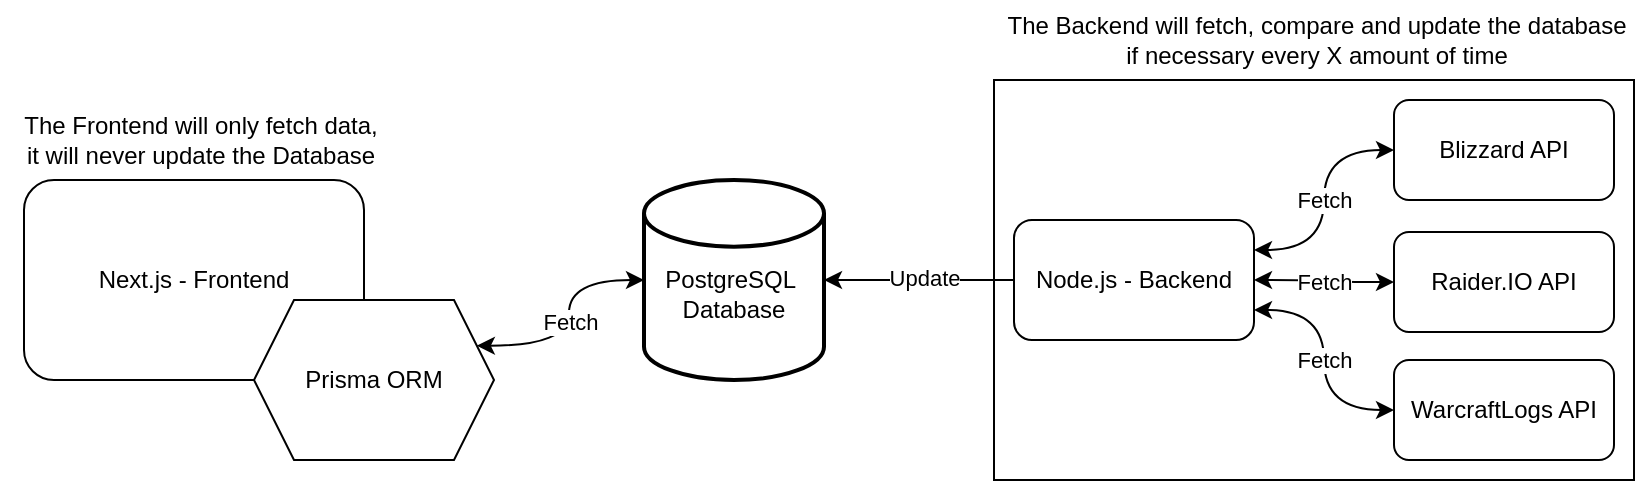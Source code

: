 <mxfile version="24.5.2" type="github" pages="2">
  <diagram name="high-level-architecture" id="6ngqQFJhArMmjrOClJZY">
    <mxGraphModel dx="1434" dy="746" grid="1" gridSize="10" guides="1" tooltips="1" connect="1" arrows="1" fold="1" page="1" pageScale="1" pageWidth="850" pageHeight="1100" math="0" shadow="0">
      <root>
        <mxCell id="0" />
        <mxCell id="1" parent="0" />
        <mxCell id="ZC-630RDcRL4AtsGryGq-1" value="&lt;div&gt;&lt;br&gt;&lt;/div&gt;PostgreSQL&amp;nbsp;&lt;br&gt;Database" style="strokeWidth=2;html=1;shape=mxgraph.flowchart.database;whiteSpace=wrap;" parent="1" vertex="1">
          <mxGeometry x="332" y="110" width="90" height="100" as="geometry" />
        </mxCell>
        <mxCell id="ZC-630RDcRL4AtsGryGq-2" value="Next.js - Frontend" style="rounded=1;whiteSpace=wrap;html=1;" parent="1" vertex="1">
          <mxGeometry x="22" y="110" width="170" height="100" as="geometry" />
        </mxCell>
        <mxCell id="ZC-630RDcRL4AtsGryGq-3" value="" style="rounded=0;whiteSpace=wrap;html=1;" parent="1" vertex="1">
          <mxGeometry x="507" y="60" width="320" height="200" as="geometry" />
        </mxCell>
        <mxCell id="ZC-630RDcRL4AtsGryGq-4" value="Fetch" style="edgeStyle=orthogonalEdgeStyle;rounded=0;orthogonalLoop=1;jettySize=auto;html=1;exitX=1;exitY=0.25;exitDx=0;exitDy=0;entryX=0;entryY=0.5;entryDx=0;entryDy=0;curved=1;startArrow=classic;startFill=1;" parent="1" source="ZC-630RDcRL4AtsGryGq-6" target="ZC-630RDcRL4AtsGryGq-7" edge="1">
          <mxGeometry relative="1" as="geometry" />
        </mxCell>
        <mxCell id="ZC-630RDcRL4AtsGryGq-5" value="Fetch" style="edgeStyle=orthogonalEdgeStyle;rounded=0;orthogonalLoop=1;jettySize=auto;html=1;exitX=1;exitY=0.75;exitDx=0;exitDy=0;entryX=0;entryY=0.5;entryDx=0;entryDy=0;curved=1;startArrow=classic;startFill=1;" parent="1" source="ZC-630RDcRL4AtsGryGq-6" target="ZC-630RDcRL4AtsGryGq-8" edge="1">
          <mxGeometry relative="1" as="geometry" />
        </mxCell>
        <mxCell id="ZC-630RDcRL4AtsGryGq-6" value="Node.js - Backend" style="rounded=1;whiteSpace=wrap;html=1;" parent="1" vertex="1">
          <mxGeometry x="517" y="130" width="120" height="60" as="geometry" />
        </mxCell>
        <mxCell id="ZC-630RDcRL4AtsGryGq-7" value="Blizzard API" style="rounded=1;whiteSpace=wrap;html=1;" parent="1" vertex="1">
          <mxGeometry x="707" y="70" width="110" height="50" as="geometry" />
        </mxCell>
        <mxCell id="ZC-630RDcRL4AtsGryGq-8" value="WarcraftLogs API" style="rounded=1;whiteSpace=wrap;html=1;" parent="1" vertex="1">
          <mxGeometry x="707" y="200" width="110" height="50" as="geometry" />
        </mxCell>
        <mxCell id="ZC-630RDcRL4AtsGryGq-9" style="edgeStyle=orthogonalEdgeStyle;rounded=0;orthogonalLoop=1;jettySize=auto;html=1;exitX=0;exitY=0.5;exitDx=0;exitDy=0;entryX=1;entryY=0.5;entryDx=0;entryDy=0;entryPerimeter=0;curved=1;" parent="1" source="ZC-630RDcRL4AtsGryGq-6" target="ZC-630RDcRL4AtsGryGq-1" edge="1">
          <mxGeometry relative="1" as="geometry" />
        </mxCell>
        <mxCell id="ZC-630RDcRL4AtsGryGq-10" value="Update" style="edgeLabel;html=1;align=center;verticalAlign=middle;resizable=0;points=[];" parent="ZC-630RDcRL4AtsGryGq-9" vertex="1" connectable="0">
          <mxGeometry x="-0.056" y="-1" relative="1" as="geometry">
            <mxPoint as="offset" />
          </mxGeometry>
        </mxCell>
        <mxCell id="ZC-630RDcRL4AtsGryGq-11" value="The Backend will fetch, compare and update the database &lt;br&gt;if necessary every X amount of time" style="text;html=1;align=center;verticalAlign=middle;resizable=0;points=[];autosize=1;strokeColor=none;fillColor=none;" parent="1" vertex="1">
          <mxGeometry x="503" y="20" width="330" height="40" as="geometry" />
        </mxCell>
        <mxCell id="ZC-630RDcRL4AtsGryGq-12" value="The Frontend will only fetch data, &lt;br&gt;it will never update the Database" style="text;html=1;align=center;verticalAlign=middle;resizable=0;points=[];autosize=1;strokeColor=none;fillColor=none;" parent="1" vertex="1">
          <mxGeometry x="10" y="70" width="200" height="40" as="geometry" />
        </mxCell>
        <mxCell id="ZC-630RDcRL4AtsGryGq-13" value="Fetch" style="edgeStyle=orthogonalEdgeStyle;rounded=0;orthogonalLoop=1;jettySize=auto;html=1;exitX=1;exitY=0.25;exitDx=0;exitDy=0;entryX=0;entryY=0.5;entryDx=0;entryDy=0;entryPerimeter=0;curved=1;startArrow=classic;startFill=1;" parent="1" source="ZC-630RDcRL4AtsGryGq-14" target="ZC-630RDcRL4AtsGryGq-1" edge="1">
          <mxGeometry relative="1" as="geometry">
            <mxPoint x="252" y="210" as="sourcePoint" />
          </mxGeometry>
        </mxCell>
        <mxCell id="ZC-630RDcRL4AtsGryGq-14" value="Prisma ORM" style="shape=hexagon;perimeter=hexagonPerimeter2;whiteSpace=wrap;html=1;fixedSize=1;" parent="1" vertex="1">
          <mxGeometry x="137" y="170" width="120" height="80" as="geometry" />
        </mxCell>
        <mxCell id="ZC-630RDcRL4AtsGryGq-16" value="Fetch" style="edgeStyle=orthogonalEdgeStyle;rounded=0;orthogonalLoop=1;jettySize=auto;html=1;exitX=0;exitY=0.5;exitDx=0;exitDy=0;curved=1;startArrow=classic;startFill=1;" parent="1" source="ZC-630RDcRL4AtsGryGq-15" target="ZC-630RDcRL4AtsGryGq-6" edge="1">
          <mxGeometry relative="1" as="geometry" />
        </mxCell>
        <mxCell id="ZC-630RDcRL4AtsGryGq-15" value="Raider.IO API" style="rounded=1;whiteSpace=wrap;html=1;" parent="1" vertex="1">
          <mxGeometry x="707" y="136" width="110" height="50" as="geometry" />
        </mxCell>
      </root>
    </mxGraphModel>
  </diagram>
  <diagram id="KHD2d74SR9Xxo8bXHOB-" name="entities-relationship">
    <mxGraphModel dx="3056" dy="1148" grid="1" gridSize="10" guides="1" tooltips="1" connect="1" arrows="1" fold="1" page="1" pageScale="1" pageWidth="850" pageHeight="1100" math="0" shadow="0">
      <root>
        <mxCell id="0" />
        <mxCell id="1" parent="0" />
        <mxCell id="beeDVA-vmwyVWLiR9DOX-47" value="Raid" style="shape=table;startSize=30;container=1;collapsible=1;childLayout=tableLayout;fixedRows=1;rowLines=0;fontStyle=1;align=center;resizeLast=1;html=1;rounded=1;" parent="1" vertex="1">
          <mxGeometry x="-90" y="110" width="180" height="120" as="geometry" />
        </mxCell>
        <mxCell id="beeDVA-vmwyVWLiR9DOX-48" value="" style="shape=tableRow;horizontal=0;startSize=0;swimlaneHead=0;swimlaneBody=0;fillColor=none;collapsible=0;dropTarget=0;points=[[0,0.5],[1,0.5]];portConstraint=eastwest;top=0;left=0;right=0;bottom=1;" parent="beeDVA-vmwyVWLiR9DOX-47" vertex="1">
          <mxGeometry y="30" width="180" height="30" as="geometry" />
        </mxCell>
        <mxCell id="beeDVA-vmwyVWLiR9DOX-49" value="PK" style="shape=partialRectangle;connectable=0;fillColor=none;top=0;left=0;bottom=0;right=0;fontStyle=1;overflow=hidden;whiteSpace=wrap;html=1;" parent="beeDVA-vmwyVWLiR9DOX-48" vertex="1">
          <mxGeometry width="30" height="30" as="geometry">
            <mxRectangle width="30" height="30" as="alternateBounds" />
          </mxGeometry>
        </mxCell>
        <mxCell id="beeDVA-vmwyVWLiR9DOX-50" value="id SERIAL" style="shape=partialRectangle;connectable=0;fillColor=none;top=0;left=0;bottom=0;right=0;align=left;spacingLeft=6;fontStyle=5;overflow=hidden;whiteSpace=wrap;html=1;" parent="beeDVA-vmwyVWLiR9DOX-48" vertex="1">
          <mxGeometry x="30" width="150" height="30" as="geometry">
            <mxRectangle width="150" height="30" as="alternateBounds" />
          </mxGeometry>
        </mxCell>
        <mxCell id="beeDVA-vmwyVWLiR9DOX-51" value="" style="shape=tableRow;horizontal=0;startSize=0;swimlaneHead=0;swimlaneBody=0;fillColor=none;collapsible=0;dropTarget=0;points=[[0,0.5],[1,0.5]];portConstraint=eastwest;top=0;left=0;right=0;bottom=0;" parent="beeDVA-vmwyVWLiR9DOX-47" vertex="1">
          <mxGeometry y="60" width="180" height="30" as="geometry" />
        </mxCell>
        <mxCell id="beeDVA-vmwyVWLiR9DOX-52" value="" style="shape=partialRectangle;connectable=0;fillColor=none;top=0;left=0;bottom=0;right=0;editable=1;overflow=hidden;whiteSpace=wrap;html=1;" parent="beeDVA-vmwyVWLiR9DOX-51" vertex="1">
          <mxGeometry width="30" height="30" as="geometry">
            <mxRectangle width="30" height="30" as="alternateBounds" />
          </mxGeometry>
        </mxCell>
        <mxCell id="beeDVA-vmwyVWLiR9DOX-53" value="name &lt;span style=&quot;font-weight: normal;&quot;&gt;varchar(75)&amp;nbsp;&lt;/span&gt;" style="shape=partialRectangle;connectable=0;fillColor=none;top=0;left=0;bottom=0;right=0;align=left;spacingLeft=6;overflow=hidden;whiteSpace=wrap;html=1;fontStyle=1" parent="beeDVA-vmwyVWLiR9DOX-51" vertex="1">
          <mxGeometry x="30" width="150" height="30" as="geometry">
            <mxRectangle width="150" height="30" as="alternateBounds" />
          </mxGeometry>
        </mxCell>
        <mxCell id="beeDVA-vmwyVWLiR9DOX-54" value="" style="shape=tableRow;horizontal=0;startSize=0;swimlaneHead=0;swimlaneBody=0;fillColor=none;collapsible=0;dropTarget=0;points=[[0,0.5],[1,0.5]];portConstraint=eastwest;top=0;left=0;right=0;bottom=0;" parent="beeDVA-vmwyVWLiR9DOX-47" vertex="1">
          <mxGeometry y="90" width="180" height="30" as="geometry" />
        </mxCell>
        <mxCell id="beeDVA-vmwyVWLiR9DOX-55" value="" style="shape=partialRectangle;connectable=0;fillColor=none;top=0;left=0;bottom=0;right=0;editable=1;overflow=hidden;whiteSpace=wrap;html=1;" parent="beeDVA-vmwyVWLiR9DOX-54" vertex="1">
          <mxGeometry width="30" height="30" as="geometry">
            <mxRectangle width="30" height="30" as="alternateBounds" />
          </mxGeometry>
        </mxCell>
        <mxCell id="beeDVA-vmwyVWLiR9DOX-56" value="img &lt;span style=&quot;font-weight: normal;&quot;&gt;varchar(255)&lt;/span&gt;" style="shape=partialRectangle;connectable=0;fillColor=none;top=0;left=0;bottom=0;right=0;align=left;spacingLeft=6;overflow=hidden;whiteSpace=wrap;html=1;fontStyle=1" parent="beeDVA-vmwyVWLiR9DOX-54" vertex="1">
          <mxGeometry x="30" width="150" height="30" as="geometry">
            <mxRectangle width="150" height="30" as="alternateBounds" />
          </mxGeometry>
        </mxCell>
        <mxCell id="beeDVA-vmwyVWLiR9DOX-66" value="Bosses" style="shape=table;startSize=30;container=1;collapsible=1;childLayout=tableLayout;fixedRows=1;rowLines=0;fontStyle=1;align=center;resizeLast=1;html=1;rounded=1;" parent="1" vertex="1">
          <mxGeometry x="500" y="140" width="180" height="210" as="geometry" />
        </mxCell>
        <mxCell id="beeDVA-vmwyVWLiR9DOX-67" value="" style="shape=tableRow;horizontal=0;startSize=0;swimlaneHead=0;swimlaneBody=0;fillColor=none;collapsible=0;dropTarget=0;points=[[0,0.5],[1,0.5]];portConstraint=eastwest;top=0;left=0;right=0;bottom=1;" parent="beeDVA-vmwyVWLiR9DOX-66" vertex="1">
          <mxGeometry y="30" width="180" height="30" as="geometry" />
        </mxCell>
        <mxCell id="beeDVA-vmwyVWLiR9DOX-68" value="PK" style="shape=partialRectangle;connectable=0;fillColor=none;top=0;left=0;bottom=0;right=0;fontStyle=1;overflow=hidden;whiteSpace=wrap;html=1;" parent="beeDVA-vmwyVWLiR9DOX-67" vertex="1">
          <mxGeometry width="30" height="30" as="geometry">
            <mxRectangle width="30" height="30" as="alternateBounds" />
          </mxGeometry>
        </mxCell>
        <mxCell id="beeDVA-vmwyVWLiR9DOX-69" value="id SERIAL" style="shape=partialRectangle;connectable=0;fillColor=none;top=0;left=0;bottom=0;right=0;align=left;spacingLeft=6;fontStyle=5;overflow=hidden;whiteSpace=wrap;html=1;" parent="beeDVA-vmwyVWLiR9DOX-67" vertex="1">
          <mxGeometry x="30" width="150" height="30" as="geometry">
            <mxRectangle width="150" height="30" as="alternateBounds" />
          </mxGeometry>
        </mxCell>
        <mxCell id="beeDVA-vmwyVWLiR9DOX-70" value="" style="shape=tableRow;horizontal=0;startSize=0;swimlaneHead=0;swimlaneBody=0;fillColor=none;collapsible=0;dropTarget=0;points=[[0,0.5],[1,0.5]];portConstraint=eastwest;top=0;left=0;right=0;bottom=0;" parent="beeDVA-vmwyVWLiR9DOX-66" vertex="1">
          <mxGeometry y="60" width="180" height="30" as="geometry" />
        </mxCell>
        <mxCell id="beeDVA-vmwyVWLiR9DOX-71" value="" style="shape=partialRectangle;connectable=0;fillColor=none;top=0;left=0;bottom=0;right=0;editable=1;overflow=hidden;whiteSpace=wrap;html=1;" parent="beeDVA-vmwyVWLiR9DOX-70" vertex="1">
          <mxGeometry width="30" height="30" as="geometry">
            <mxRectangle width="30" height="30" as="alternateBounds" />
          </mxGeometry>
        </mxCell>
        <mxCell id="beeDVA-vmwyVWLiR9DOX-72" value="name &lt;span style=&quot;font-weight: normal;&quot;&gt;varchar(75)&amp;nbsp;&lt;/span&gt;" style="shape=partialRectangle;connectable=0;fillColor=none;top=0;left=0;bottom=0;right=0;align=left;spacingLeft=6;overflow=hidden;whiteSpace=wrap;html=1;fontStyle=1" parent="beeDVA-vmwyVWLiR9DOX-70" vertex="1">
          <mxGeometry x="30" width="150" height="30" as="geometry">
            <mxRectangle width="150" height="30" as="alternateBounds" />
          </mxGeometry>
        </mxCell>
        <mxCell id="beeDVA-vmwyVWLiR9DOX-73" value="" style="shape=tableRow;horizontal=0;startSize=0;swimlaneHead=0;swimlaneBody=0;fillColor=none;collapsible=0;dropTarget=0;points=[[0,0.5],[1,0.5]];portConstraint=eastwest;top=0;left=0;right=0;bottom=0;" parent="beeDVA-vmwyVWLiR9DOX-66" vertex="1">
          <mxGeometry y="90" width="180" height="30" as="geometry" />
        </mxCell>
        <mxCell id="beeDVA-vmwyVWLiR9DOX-74" value="" style="shape=partialRectangle;connectable=0;fillColor=none;top=0;left=0;bottom=0;right=0;editable=1;overflow=hidden;whiteSpace=wrap;html=1;" parent="beeDVA-vmwyVWLiR9DOX-73" vertex="1">
          <mxGeometry width="30" height="30" as="geometry">
            <mxRectangle width="30" height="30" as="alternateBounds" />
          </mxGeometry>
        </mxCell>
        <mxCell id="beeDVA-vmwyVWLiR9DOX-75" value="rank_us int" style="shape=partialRectangle;connectable=0;fillColor=none;top=0;left=0;bottom=0;right=0;align=left;spacingLeft=6;overflow=hidden;whiteSpace=wrap;html=1;fontStyle=1" parent="beeDVA-vmwyVWLiR9DOX-73" vertex="1">
          <mxGeometry x="30" width="150" height="30" as="geometry">
            <mxRectangle width="150" height="30" as="alternateBounds" />
          </mxGeometry>
        </mxCell>
        <mxCell id="beeDVA-vmwyVWLiR9DOX-113" value="" style="shape=tableRow;horizontal=0;startSize=0;swimlaneHead=0;swimlaneBody=0;fillColor=none;collapsible=0;dropTarget=0;points=[[0,0.5],[1,0.5]];portConstraint=eastwest;top=0;left=0;right=0;bottom=0;" parent="beeDVA-vmwyVWLiR9DOX-66" vertex="1">
          <mxGeometry y="120" width="180" height="30" as="geometry" />
        </mxCell>
        <mxCell id="beeDVA-vmwyVWLiR9DOX-114" value="" style="shape=partialRectangle;connectable=0;fillColor=none;top=0;left=0;bottom=0;right=0;editable=1;overflow=hidden;whiteSpace=wrap;html=1;" parent="beeDVA-vmwyVWLiR9DOX-113" vertex="1">
          <mxGeometry width="30" height="30" as="geometry">
            <mxRectangle width="30" height="30" as="alternateBounds" />
          </mxGeometry>
        </mxCell>
        <mxCell id="beeDVA-vmwyVWLiR9DOX-115" value="rank_eu int" style="shape=partialRectangle;connectable=0;fillColor=none;top=0;left=0;bottom=0;right=0;align=left;spacingLeft=6;overflow=hidden;whiteSpace=wrap;html=1;fontStyle=1" parent="beeDVA-vmwyVWLiR9DOX-113" vertex="1">
          <mxGeometry x="30" width="150" height="30" as="geometry">
            <mxRectangle width="150" height="30" as="alternateBounds" />
          </mxGeometry>
        </mxCell>
        <mxCell id="beeDVA-vmwyVWLiR9DOX-116" value="" style="shape=tableRow;horizontal=0;startSize=0;swimlaneHead=0;swimlaneBody=0;fillColor=none;collapsible=0;dropTarget=0;points=[[0,0.5],[1,0.5]];portConstraint=eastwest;top=0;left=0;right=0;bottom=0;" parent="beeDVA-vmwyVWLiR9DOX-66" vertex="1">
          <mxGeometry y="150" width="180" height="30" as="geometry" />
        </mxCell>
        <mxCell id="beeDVA-vmwyVWLiR9DOX-117" value="" style="shape=partialRectangle;connectable=0;fillColor=none;top=0;left=0;bottom=0;right=0;editable=1;overflow=hidden;whiteSpace=wrap;html=1;" parent="beeDVA-vmwyVWLiR9DOX-116" vertex="1">
          <mxGeometry width="30" height="30" as="geometry">
            <mxRectangle width="30" height="30" as="alternateBounds" />
          </mxGeometry>
        </mxCell>
        <mxCell id="beeDVA-vmwyVWLiR9DOX-118" value="rank_world int" style="shape=partialRectangle;connectable=0;fillColor=none;top=0;left=0;bottom=0;right=0;align=left;spacingLeft=6;overflow=hidden;whiteSpace=wrap;html=1;fontStyle=1" parent="beeDVA-vmwyVWLiR9DOX-116" vertex="1">
          <mxGeometry x="30" width="150" height="30" as="geometry">
            <mxRectangle width="150" height="30" as="alternateBounds" />
          </mxGeometry>
        </mxCell>
        <mxCell id="beeDVA-vmwyVWLiR9DOX-119" value="" style="shape=tableRow;horizontal=0;startSize=0;swimlaneHead=0;swimlaneBody=0;fillColor=none;collapsible=0;dropTarget=0;points=[[0,0.5],[1,0.5]];portConstraint=eastwest;top=0;left=0;right=0;bottom=0;" parent="beeDVA-vmwyVWLiR9DOX-66" vertex="1">
          <mxGeometry y="180" width="180" height="30" as="geometry" />
        </mxCell>
        <mxCell id="beeDVA-vmwyVWLiR9DOX-120" value="" style="shape=partialRectangle;connectable=0;fillColor=none;top=0;left=0;bottom=0;right=0;editable=1;overflow=hidden;whiteSpace=wrap;html=1;" parent="beeDVA-vmwyVWLiR9DOX-119" vertex="1">
          <mxGeometry width="30" height="30" as="geometry">
            <mxRectangle width="30" height="30" as="alternateBounds" />
          </mxGeometry>
        </mxCell>
        <mxCell id="beeDVA-vmwyVWLiR9DOX-121" value="img &lt;span style=&quot;font-weight: normal;&quot;&gt;varchar(255)&lt;/span&gt;" style="shape=partialRectangle;connectable=0;fillColor=none;top=0;left=0;bottom=0;right=0;align=left;spacingLeft=6;overflow=hidden;whiteSpace=wrap;html=1;fontStyle=1" parent="beeDVA-vmwyVWLiR9DOX-119" vertex="1">
          <mxGeometry x="30" width="150" height="30" as="geometry">
            <mxRectangle width="150" height="30" as="alternateBounds" />
          </mxGeometry>
        </mxCell>
        <mxCell id="beeDVA-vmwyVWLiR9DOX-80" value="Raid" style="shape=table;startSize=30;container=1;collapsible=1;childLayout=tableLayout;fixedRows=1;rowLines=0;fontStyle=1;align=center;resizeLast=1;html=1;rounded=1;" parent="1" vertex="1">
          <mxGeometry x="180" y="80" width="260" height="120" as="geometry" />
        </mxCell>
        <mxCell id="beeDVA-vmwyVWLiR9DOX-81" value="" style="shape=tableRow;horizontal=0;startSize=0;swimlaneHead=0;swimlaneBody=0;fillColor=none;collapsible=0;dropTarget=0;points=[[0,0.5],[1,0.5]];portConstraint=eastwest;top=0;left=0;right=0;bottom=1;" parent="beeDVA-vmwyVWLiR9DOX-80" vertex="1">
          <mxGeometry y="30" width="260" height="30" as="geometry" />
        </mxCell>
        <mxCell id="beeDVA-vmwyVWLiR9DOX-82" value="PK" style="shape=partialRectangle;connectable=0;fillColor=none;top=0;left=0;bottom=0;right=0;fontStyle=1;overflow=hidden;whiteSpace=wrap;html=1;" parent="beeDVA-vmwyVWLiR9DOX-81" vertex="1">
          <mxGeometry width="30" height="30" as="geometry">
            <mxRectangle width="30" height="30" as="alternateBounds" />
          </mxGeometry>
        </mxCell>
        <mxCell id="beeDVA-vmwyVWLiR9DOX-83" value="id SERIAL" style="shape=partialRectangle;connectable=0;fillColor=none;top=0;left=0;bottom=0;right=0;align=left;spacingLeft=6;fontStyle=5;overflow=hidden;whiteSpace=wrap;html=1;" parent="beeDVA-vmwyVWLiR9DOX-81" vertex="1">
          <mxGeometry x="30" width="230" height="30" as="geometry">
            <mxRectangle width="230" height="30" as="alternateBounds" />
          </mxGeometry>
        </mxCell>
        <mxCell id="beeDVA-vmwyVWLiR9DOX-84" value="" style="shape=tableRow;horizontal=0;startSize=0;swimlaneHead=0;swimlaneBody=0;fillColor=none;collapsible=0;dropTarget=0;points=[[0,0.5],[1,0.5]];portConstraint=eastwest;top=0;left=0;right=0;bottom=0;" parent="beeDVA-vmwyVWLiR9DOX-80" vertex="1">
          <mxGeometry y="60" width="260" height="30" as="geometry" />
        </mxCell>
        <mxCell id="beeDVA-vmwyVWLiR9DOX-85" value="FK1" style="shape=partialRectangle;connectable=0;fillColor=none;top=0;left=0;bottom=0;right=0;editable=1;overflow=hidden;whiteSpace=wrap;html=1;fontStyle=1" parent="beeDVA-vmwyVWLiR9DOX-84" vertex="1">
          <mxGeometry width="30" height="30" as="geometry">
            <mxRectangle width="30" height="30" as="alternateBounds" />
          </mxGeometry>
        </mxCell>
        <mxCell id="beeDVA-vmwyVWLiR9DOX-86" value="&lt;span style=&quot;text-wrap: nowrap;&quot;&gt;raid_id int REFERENCES Raid(id)&lt;/span&gt;" style="shape=partialRectangle;connectable=0;fillColor=none;top=0;left=0;bottom=0;right=0;align=left;spacingLeft=6;overflow=hidden;whiteSpace=wrap;html=1;fontStyle=1" parent="beeDVA-vmwyVWLiR9DOX-84" vertex="1">
          <mxGeometry x="30" width="230" height="30" as="geometry">
            <mxRectangle width="230" height="30" as="alternateBounds" />
          </mxGeometry>
        </mxCell>
        <mxCell id="beeDVA-vmwyVWLiR9DOX-87" value="" style="shape=tableRow;horizontal=0;startSize=0;swimlaneHead=0;swimlaneBody=0;fillColor=none;collapsible=0;dropTarget=0;points=[[0,0.5],[1,0.5]];portConstraint=eastwest;top=0;left=0;right=0;bottom=0;" parent="beeDVA-vmwyVWLiR9DOX-80" vertex="1">
          <mxGeometry y="90" width="260" height="30" as="geometry" />
        </mxCell>
        <mxCell id="beeDVA-vmwyVWLiR9DOX-88" value="FK2" style="shape=partialRectangle;connectable=0;fillColor=none;top=0;left=0;bottom=0;right=0;editable=1;overflow=hidden;whiteSpace=wrap;html=1;fontStyle=1" parent="beeDVA-vmwyVWLiR9DOX-87" vertex="1">
          <mxGeometry width="30" height="30" as="geometry">
            <mxRectangle width="30" height="30" as="alternateBounds" />
          </mxGeometry>
        </mxCell>
        <mxCell id="beeDVA-vmwyVWLiR9DOX-89" value="&lt;span style=&quot;text-wrap: nowrap;&quot;&gt;boss_id int REFERENCES Bosses(id)&lt;/span&gt;" style="shape=partialRectangle;connectable=0;fillColor=none;top=0;left=0;bottom=0;right=0;align=left;spacingLeft=6;overflow=hidden;whiteSpace=wrap;html=1;fontStyle=1" parent="beeDVA-vmwyVWLiR9DOX-87" vertex="1">
          <mxGeometry x="30" width="230" height="30" as="geometry">
            <mxRectangle width="230" height="30" as="alternateBounds" />
          </mxGeometry>
        </mxCell>
        <mxCell id="beeDVA-vmwyVWLiR9DOX-122" style="edgeStyle=orthogonalEdgeStyle;rounded=0;orthogonalLoop=1;jettySize=auto;html=1;exitX=1;exitY=0.5;exitDx=0;exitDy=0;entryX=0;entryY=0.5;entryDx=0;entryDy=0;" parent="1" source="beeDVA-vmwyVWLiR9DOX-87" target="beeDVA-vmwyVWLiR9DOX-67" edge="1">
          <mxGeometry relative="1" as="geometry" />
        </mxCell>
        <mxCell id="beeDVA-vmwyVWLiR9DOX-123" style="edgeStyle=orthogonalEdgeStyle;rounded=0;orthogonalLoop=1;jettySize=auto;html=1;exitX=0;exitY=0.5;exitDx=0;exitDy=0;entryX=1;entryY=0.5;entryDx=0;entryDy=0;" parent="1" source="beeDVA-vmwyVWLiR9DOX-84" target="beeDVA-vmwyVWLiR9DOX-48" edge="1">
          <mxGeometry relative="1" as="geometry" />
        </mxCell>
        <mxCell id="beeDVA-vmwyVWLiR9DOX-124" value="Title" style="shape=table;startSize=30;container=1;collapsible=1;childLayout=tableLayout;fixedRows=1;rowLines=0;fontStyle=1;align=center;resizeLast=1;html=1;rounded=1;" parent="1" vertex="1">
          <mxGeometry x="90" y="960" width="180" height="120" as="geometry" />
        </mxCell>
        <mxCell id="beeDVA-vmwyVWLiR9DOX-125" value="" style="shape=tableRow;horizontal=0;startSize=0;swimlaneHead=0;swimlaneBody=0;fillColor=none;collapsible=0;dropTarget=0;points=[[0,0.5],[1,0.5]];portConstraint=eastwest;top=0;left=0;right=0;bottom=1;" parent="beeDVA-vmwyVWLiR9DOX-124" vertex="1">
          <mxGeometry y="30" width="180" height="30" as="geometry" />
        </mxCell>
        <mxCell id="beeDVA-vmwyVWLiR9DOX-126" value="PK" style="shape=partialRectangle;connectable=0;fillColor=none;top=0;left=0;bottom=0;right=0;fontStyle=1;overflow=hidden;whiteSpace=wrap;html=1;" parent="beeDVA-vmwyVWLiR9DOX-125" vertex="1">
          <mxGeometry width="30" height="30" as="geometry">
            <mxRectangle width="30" height="30" as="alternateBounds" />
          </mxGeometry>
        </mxCell>
        <mxCell id="beeDVA-vmwyVWLiR9DOX-127" value="id SERIAL" style="shape=partialRectangle;connectable=0;fillColor=none;top=0;left=0;bottom=0;right=0;align=left;spacingLeft=6;fontStyle=5;overflow=hidden;whiteSpace=wrap;html=1;" parent="beeDVA-vmwyVWLiR9DOX-125" vertex="1">
          <mxGeometry x="30" width="150" height="30" as="geometry">
            <mxRectangle width="150" height="30" as="alternateBounds" />
          </mxGeometry>
        </mxCell>
        <mxCell id="beeDVA-vmwyVWLiR9DOX-128" value="" style="shape=tableRow;horizontal=0;startSize=0;swimlaneHead=0;swimlaneBody=0;fillColor=none;collapsible=0;dropTarget=0;points=[[0,0.5],[1,0.5]];portConstraint=eastwest;top=0;left=0;right=0;bottom=0;" parent="beeDVA-vmwyVWLiR9DOX-124" vertex="1">
          <mxGeometry y="60" width="180" height="30" as="geometry" />
        </mxCell>
        <mxCell id="beeDVA-vmwyVWLiR9DOX-129" value="" style="shape=partialRectangle;connectable=0;fillColor=none;top=0;left=0;bottom=0;right=0;editable=1;overflow=hidden;whiteSpace=wrap;html=1;" parent="beeDVA-vmwyVWLiR9DOX-128" vertex="1">
          <mxGeometry width="30" height="30" as="geometry">
            <mxRectangle width="30" height="30" as="alternateBounds" />
          </mxGeometry>
        </mxCell>
        <mxCell id="beeDVA-vmwyVWLiR9DOX-130" value="region varchar(30)" style="shape=partialRectangle;connectable=0;fillColor=none;top=0;left=0;bottom=0;right=0;align=left;spacingLeft=6;overflow=hidden;whiteSpace=wrap;html=1;fontStyle=1" parent="beeDVA-vmwyVWLiR9DOX-128" vertex="1">
          <mxGeometry x="30" width="150" height="30" as="geometry">
            <mxRectangle width="150" height="30" as="alternateBounds" />
          </mxGeometry>
        </mxCell>
        <mxCell id="beeDVA-vmwyVWLiR9DOX-131" value="" style="shape=tableRow;horizontal=0;startSize=0;swimlaneHead=0;swimlaneBody=0;fillColor=none;collapsible=0;dropTarget=0;points=[[0,0.5],[1,0.5]];portConstraint=eastwest;top=0;left=0;right=0;bottom=0;" parent="beeDVA-vmwyVWLiR9DOX-124" vertex="1">
          <mxGeometry y="90" width="180" height="30" as="geometry" />
        </mxCell>
        <mxCell id="beeDVA-vmwyVWLiR9DOX-132" value="" style="shape=partialRectangle;connectable=0;fillColor=none;top=0;left=0;bottom=0;right=0;editable=1;overflow=hidden;whiteSpace=wrap;html=1;" parent="beeDVA-vmwyVWLiR9DOX-131" vertex="1">
          <mxGeometry width="30" height="30" as="geometry">
            <mxRectangle width="30" height="30" as="alternateBounds" />
          </mxGeometry>
        </mxCell>
        <mxCell id="beeDVA-vmwyVWLiR9DOX-133" value="rating int" style="shape=partialRectangle;connectable=0;fillColor=none;top=0;left=0;bottom=0;right=0;align=left;spacingLeft=6;overflow=hidden;whiteSpace=wrap;html=1;fontStyle=1" parent="beeDVA-vmwyVWLiR9DOX-131" vertex="1">
          <mxGeometry x="30" width="150" height="30" as="geometry">
            <mxRectangle width="150" height="30" as="alternateBounds" />
          </mxGeometry>
        </mxCell>
        <mxCell id="beeDVA-vmwyVWLiR9DOX-137" value="Run" style="shape=table;startSize=30;container=1;collapsible=1;childLayout=tableLayout;fixedRows=1;rowLines=0;fontStyle=1;align=center;resizeLast=1;html=1;rounded=1;" parent="1" vertex="1">
          <mxGeometry x="495" y="630" width="340" height="180" as="geometry" />
        </mxCell>
        <mxCell id="beeDVA-vmwyVWLiR9DOX-138" value="" style="shape=tableRow;horizontal=0;startSize=0;swimlaneHead=0;swimlaneBody=0;fillColor=none;collapsible=0;dropTarget=0;points=[[0,0.5],[1,0.5]];portConstraint=eastwest;top=0;left=0;right=0;bottom=1;" parent="beeDVA-vmwyVWLiR9DOX-137" vertex="1">
          <mxGeometry y="30" width="340" height="30" as="geometry" />
        </mxCell>
        <mxCell id="beeDVA-vmwyVWLiR9DOX-139" value="PK" style="shape=partialRectangle;connectable=0;fillColor=none;top=0;left=0;bottom=0;right=0;fontStyle=1;overflow=hidden;whiteSpace=wrap;html=1;" parent="beeDVA-vmwyVWLiR9DOX-138" vertex="1">
          <mxGeometry width="30" height="30" as="geometry">
            <mxRectangle width="30" height="30" as="alternateBounds" />
          </mxGeometry>
        </mxCell>
        <mxCell id="beeDVA-vmwyVWLiR9DOX-140" value="id SERIAL" style="shape=partialRectangle;connectable=0;fillColor=none;top=0;left=0;bottom=0;right=0;align=left;spacingLeft=6;fontStyle=5;overflow=hidden;whiteSpace=wrap;html=1;" parent="beeDVA-vmwyVWLiR9DOX-138" vertex="1">
          <mxGeometry x="30" width="310" height="30" as="geometry">
            <mxRectangle width="310" height="30" as="alternateBounds" />
          </mxGeometry>
        </mxCell>
        <mxCell id="beeDVA-vmwyVWLiR9DOX-144" value="" style="shape=tableRow;horizontal=0;startSize=0;swimlaneHead=0;swimlaneBody=0;fillColor=none;collapsible=0;dropTarget=0;points=[[0,0.5],[1,0.5]];portConstraint=eastwest;top=0;left=0;right=0;bottom=0;" parent="beeDVA-vmwyVWLiR9DOX-137" vertex="1">
          <mxGeometry y="60" width="340" height="30" as="geometry" />
        </mxCell>
        <mxCell id="beeDVA-vmwyVWLiR9DOX-145" value="" style="shape=partialRectangle;connectable=0;fillColor=none;top=0;left=0;bottom=0;right=0;editable=1;overflow=hidden;whiteSpace=wrap;html=1;" parent="beeDVA-vmwyVWLiR9DOX-144" vertex="1">
          <mxGeometry width="30" height="30" as="geometry">
            <mxRectangle width="30" height="30" as="alternateBounds" />
          </mxGeometry>
        </mxCell>
        <mxCell id="beeDVA-vmwyVWLiR9DOX-146" value="timer int" style="shape=partialRectangle;connectable=0;fillColor=none;top=0;left=0;bottom=0;right=0;align=left;spacingLeft=6;overflow=hidden;whiteSpace=wrap;html=1;fontStyle=1" parent="beeDVA-vmwyVWLiR9DOX-144" vertex="1">
          <mxGeometry x="30" width="310" height="30" as="geometry">
            <mxRectangle width="310" height="30" as="alternateBounds" />
          </mxGeometry>
        </mxCell>
        <mxCell id="beeDVA-vmwyVWLiR9DOX-200" value="" style="shape=tableRow;horizontal=0;startSize=0;swimlaneHead=0;swimlaneBody=0;fillColor=none;collapsible=0;dropTarget=0;points=[[0,0.5],[1,0.5]];portConstraint=eastwest;top=0;left=0;right=0;bottom=0;" parent="beeDVA-vmwyVWLiR9DOX-137" vertex="1">
          <mxGeometry y="90" width="340" height="30" as="geometry" />
        </mxCell>
        <mxCell id="beeDVA-vmwyVWLiR9DOX-201" value="" style="shape=partialRectangle;connectable=0;fillColor=none;top=0;left=0;bottom=0;right=0;editable=1;overflow=hidden;whiteSpace=wrap;html=1;" parent="beeDVA-vmwyVWLiR9DOX-200" vertex="1">
          <mxGeometry width="30" height="30" as="geometry">
            <mxRectangle width="30" height="30" as="alternateBounds" />
          </mxGeometry>
        </mxCell>
        <mxCell id="beeDVA-vmwyVWLiR9DOX-202" value="is_completed boolean" style="shape=partialRectangle;connectable=0;fillColor=none;top=0;left=0;bottom=0;right=0;align=left;spacingLeft=6;overflow=hidden;whiteSpace=wrap;html=1;fontStyle=1" parent="beeDVA-vmwyVWLiR9DOX-200" vertex="1">
          <mxGeometry x="30" width="310" height="30" as="geometry">
            <mxRectangle width="310" height="30" as="alternateBounds" />
          </mxGeometry>
        </mxCell>
        <mxCell id="beeDVA-vmwyVWLiR9DOX-222" value="" style="shape=tableRow;horizontal=0;startSize=0;swimlaneHead=0;swimlaneBody=0;fillColor=none;collapsible=0;dropTarget=0;points=[[0,0.5],[1,0.5]];portConstraint=eastwest;top=0;left=0;right=0;bottom=0;" parent="beeDVA-vmwyVWLiR9DOX-137" vertex="1">
          <mxGeometry y="120" width="340" height="30" as="geometry" />
        </mxCell>
        <mxCell id="beeDVA-vmwyVWLiR9DOX-223" value="" style="shape=partialRectangle;connectable=0;fillColor=none;top=0;left=0;bottom=0;right=0;editable=1;overflow=hidden;whiteSpace=wrap;html=1;" parent="beeDVA-vmwyVWLiR9DOX-222" vertex="1">
          <mxGeometry width="30" height="30" as="geometry">
            <mxRectangle width="30" height="30" as="alternateBounds" />
          </mxGeometry>
        </mxCell>
        <mxCell id="beeDVA-vmwyVWLiR9DOX-224" value="date date" style="shape=partialRectangle;connectable=0;fillColor=none;top=0;left=0;bottom=0;right=0;align=left;spacingLeft=6;overflow=hidden;whiteSpace=wrap;html=1;fontStyle=1" parent="beeDVA-vmwyVWLiR9DOX-222" vertex="1">
          <mxGeometry x="30" width="310" height="30" as="geometry">
            <mxRectangle width="310" height="30" as="alternateBounds" />
          </mxGeometry>
        </mxCell>
        <mxCell id="beeDVA-vmwyVWLiR9DOX-203" value="" style="shape=tableRow;horizontal=0;startSize=0;swimlaneHead=0;swimlaneBody=0;fillColor=none;collapsible=0;dropTarget=0;points=[[0,0.5],[1,0.5]];portConstraint=eastwest;top=0;left=0;right=0;bottom=0;" parent="beeDVA-vmwyVWLiR9DOX-137" vertex="1">
          <mxGeometry y="150" width="340" height="30" as="geometry" />
        </mxCell>
        <mxCell id="beeDVA-vmwyVWLiR9DOX-204" value="FK1" style="shape=partialRectangle;connectable=0;fillColor=none;top=0;left=0;bottom=0;right=0;editable=1;overflow=hidden;whiteSpace=wrap;html=1;fontStyle=1" parent="beeDVA-vmwyVWLiR9DOX-203" vertex="1">
          <mxGeometry width="30" height="30" as="geometry">
            <mxRectangle width="30" height="30" as="alternateBounds" />
          </mxGeometry>
        </mxCell>
        <mxCell id="beeDVA-vmwyVWLiR9DOX-205" value="dungeon int REFERENCES Dungeons(id)" style="shape=partialRectangle;connectable=0;fillColor=none;top=0;left=0;bottom=0;right=0;align=left;spacingLeft=6;overflow=hidden;whiteSpace=wrap;html=1;fontStyle=1" parent="beeDVA-vmwyVWLiR9DOX-203" vertex="1">
          <mxGeometry x="30" width="310" height="30" as="geometry">
            <mxRectangle width="310" height="30" as="alternateBounds" />
          </mxGeometry>
        </mxCell>
        <mxCell id="beeDVA-vmwyVWLiR9DOX-150" value="Players" style="shape=table;startSize=30;container=1;collapsible=1;childLayout=tableLayout;fixedRows=1;rowLines=0;fontStyle=1;align=center;resizeLast=1;html=1;rounded=1;" parent="1" vertex="1">
          <mxGeometry x="100" y="430" width="180" height="180" as="geometry" />
        </mxCell>
        <mxCell id="beeDVA-vmwyVWLiR9DOX-151" value="" style="shape=tableRow;horizontal=0;startSize=0;swimlaneHead=0;swimlaneBody=0;fillColor=none;collapsible=0;dropTarget=0;points=[[0,0.5],[1,0.5]];portConstraint=eastwest;top=0;left=0;right=0;bottom=1;" parent="beeDVA-vmwyVWLiR9DOX-150" vertex="1">
          <mxGeometry y="30" width="180" height="30" as="geometry" />
        </mxCell>
        <mxCell id="beeDVA-vmwyVWLiR9DOX-152" value="PK" style="shape=partialRectangle;connectable=0;fillColor=none;top=0;left=0;bottom=0;right=0;fontStyle=1;overflow=hidden;whiteSpace=wrap;html=1;" parent="beeDVA-vmwyVWLiR9DOX-151" vertex="1">
          <mxGeometry width="30" height="30" as="geometry">
            <mxRectangle width="30" height="30" as="alternateBounds" />
          </mxGeometry>
        </mxCell>
        <mxCell id="beeDVA-vmwyVWLiR9DOX-153" value="id SERIAL" style="shape=partialRectangle;connectable=0;fillColor=none;top=0;left=0;bottom=0;right=0;align=left;spacingLeft=6;fontStyle=5;overflow=hidden;whiteSpace=wrap;html=1;" parent="beeDVA-vmwyVWLiR9DOX-151" vertex="1">
          <mxGeometry x="30" width="150" height="30" as="geometry">
            <mxRectangle width="150" height="30" as="alternateBounds" />
          </mxGeometry>
        </mxCell>
        <mxCell id="beeDVA-vmwyVWLiR9DOX-154" value="" style="shape=tableRow;horizontal=0;startSize=0;swimlaneHead=0;swimlaneBody=0;fillColor=none;collapsible=0;dropTarget=0;points=[[0,0.5],[1,0.5]];portConstraint=eastwest;top=0;left=0;right=0;bottom=0;" parent="beeDVA-vmwyVWLiR9DOX-150" vertex="1">
          <mxGeometry y="60" width="180" height="30" as="geometry" />
        </mxCell>
        <mxCell id="beeDVA-vmwyVWLiR9DOX-155" value="" style="shape=partialRectangle;connectable=0;fillColor=none;top=0;left=0;bottom=0;right=0;editable=1;overflow=hidden;whiteSpace=wrap;html=1;" parent="beeDVA-vmwyVWLiR9DOX-154" vertex="1">
          <mxGeometry width="30" height="30" as="geometry">
            <mxRectangle width="30" height="30" as="alternateBounds" />
          </mxGeometry>
        </mxCell>
        <mxCell id="beeDVA-vmwyVWLiR9DOX-156" value="name &lt;span style=&quot;&quot;&gt;varchar(75)&amp;nbsp;&lt;/span&gt;" style="shape=partialRectangle;connectable=0;fillColor=none;top=0;left=0;bottom=0;right=0;align=left;spacingLeft=6;overflow=hidden;whiteSpace=wrap;html=1;fontStyle=1" parent="beeDVA-vmwyVWLiR9DOX-154" vertex="1">
          <mxGeometry x="30" width="150" height="30" as="geometry">
            <mxRectangle width="150" height="30" as="alternateBounds" />
          </mxGeometry>
        </mxCell>
        <mxCell id="beeDVA-vmwyVWLiR9DOX-160" value="" style="shape=tableRow;horizontal=0;startSize=0;swimlaneHead=0;swimlaneBody=0;fillColor=none;collapsible=0;dropTarget=0;points=[[0,0.5],[1,0.5]];portConstraint=eastwest;top=0;left=0;right=0;bottom=0;" parent="beeDVA-vmwyVWLiR9DOX-150" vertex="1">
          <mxGeometry y="90" width="180" height="30" as="geometry" />
        </mxCell>
        <mxCell id="beeDVA-vmwyVWLiR9DOX-161" value="FK1" style="shape=partialRectangle;connectable=0;fillColor=none;top=0;left=0;bottom=0;right=0;editable=1;overflow=hidden;whiteSpace=wrap;html=1;fontStyle=1" parent="beeDVA-vmwyVWLiR9DOX-160" vertex="1">
          <mxGeometry width="30" height="30" as="geometry">
            <mxRectangle width="30" height="30" as="alternateBounds" />
          </mxGeometry>
        </mxCell>
        <mxCell id="beeDVA-vmwyVWLiR9DOX-162" value="spec int REFERENCES Specs(id)" style="shape=partialRectangle;connectable=0;fillColor=none;top=0;left=0;bottom=0;right=0;align=left;spacingLeft=6;overflow=hidden;whiteSpace=wrap;html=1;fontStyle=1" parent="beeDVA-vmwyVWLiR9DOX-160" vertex="1">
          <mxGeometry x="30" width="150" height="30" as="geometry">
            <mxRectangle width="150" height="30" as="alternateBounds" />
          </mxGeometry>
        </mxCell>
        <mxCell id="yZ9P-8CC4t-fDjAqAFsA-24" value="" style="shape=tableRow;horizontal=0;startSize=0;swimlaneHead=0;swimlaneBody=0;fillColor=none;collapsible=0;dropTarget=0;points=[[0,0.5],[1,0.5]];portConstraint=eastwest;top=0;left=0;right=0;bottom=0;" vertex="1" parent="beeDVA-vmwyVWLiR9DOX-150">
          <mxGeometry y="120" width="180" height="30" as="geometry" />
        </mxCell>
        <mxCell id="yZ9P-8CC4t-fDjAqAFsA-25" value="FK2" style="shape=partialRectangle;connectable=0;fillColor=none;top=0;left=0;bottom=0;right=0;editable=1;overflow=hidden;whiteSpace=wrap;html=1;fontStyle=1" vertex="1" parent="yZ9P-8CC4t-fDjAqAFsA-24">
          <mxGeometry width="30" height="30" as="geometry">
            <mxRectangle width="30" height="30" as="alternateBounds" />
          </mxGeometry>
        </mxCell>
        <mxCell id="yZ9P-8CC4t-fDjAqAFsA-26" value="class int REFERENCES Classes(id)" style="shape=partialRectangle;connectable=0;fillColor=none;top=0;left=0;bottom=0;right=0;align=left;spacingLeft=6;overflow=hidden;whiteSpace=wrap;html=1;fontStyle=1" vertex="1" parent="yZ9P-8CC4t-fDjAqAFsA-24">
          <mxGeometry x="30" width="150" height="30" as="geometry">
            <mxRectangle width="150" height="30" as="alternateBounds" />
          </mxGeometry>
        </mxCell>
        <mxCell id="yZ9P-8CC4t-fDjAqAFsA-39" value="" style="shape=tableRow;horizontal=0;startSize=0;swimlaneHead=0;swimlaneBody=0;fillColor=none;collapsible=0;dropTarget=0;points=[[0,0.5],[1,0.5]];portConstraint=eastwest;top=0;left=0;right=0;bottom=0;" vertex="1" parent="beeDVA-vmwyVWLiR9DOX-150">
          <mxGeometry y="150" width="180" height="30" as="geometry" />
        </mxCell>
        <mxCell id="yZ9P-8CC4t-fDjAqAFsA-40" value="FK3" style="shape=partialRectangle;connectable=0;fillColor=none;top=0;left=0;bottom=0;right=0;editable=1;overflow=hidden;whiteSpace=wrap;html=1;fontStyle=1" vertex="1" parent="yZ9P-8CC4t-fDjAqAFsA-39">
          <mxGeometry width="30" height="30" as="geometry">
            <mxRectangle width="30" height="30" as="alternateBounds" />
          </mxGeometry>
        </mxCell>
        <mxCell id="yZ9P-8CC4t-fDjAqAFsA-41" value="role int REFERENCES Roles(id)" style="shape=partialRectangle;connectable=0;fillColor=none;top=0;left=0;bottom=0;right=0;align=left;spacingLeft=6;overflow=hidden;whiteSpace=wrap;html=1;fontStyle=1" vertex="1" parent="yZ9P-8CC4t-fDjAqAFsA-39">
          <mxGeometry x="30" width="150" height="30" as="geometry">
            <mxRectangle width="150" height="30" as="alternateBounds" />
          </mxGeometry>
        </mxCell>
        <mxCell id="beeDVA-vmwyVWLiR9DOX-172" value="RunPlayers" style="shape=table;startSize=30;container=1;collapsible=1;childLayout=tableLayout;fixedRows=1;rowLines=0;fontStyle=1;align=center;resizeLast=1;html=1;rounded=1;" parent="1" vertex="1">
          <mxGeometry x="345" y="430" width="260" height="120" as="geometry" />
        </mxCell>
        <mxCell id="beeDVA-vmwyVWLiR9DOX-173" value="" style="shape=tableRow;horizontal=0;startSize=0;swimlaneHead=0;swimlaneBody=0;fillColor=none;collapsible=0;dropTarget=0;points=[[0,0.5],[1,0.5]];portConstraint=eastwest;top=0;left=0;right=0;bottom=1;" parent="beeDVA-vmwyVWLiR9DOX-172" vertex="1">
          <mxGeometry y="30" width="260" height="30" as="geometry" />
        </mxCell>
        <mxCell id="beeDVA-vmwyVWLiR9DOX-174" value="PK" style="shape=partialRectangle;connectable=0;fillColor=none;top=0;left=0;bottom=0;right=0;fontStyle=1;overflow=hidden;whiteSpace=wrap;html=1;" parent="beeDVA-vmwyVWLiR9DOX-173" vertex="1">
          <mxGeometry width="30" height="30" as="geometry">
            <mxRectangle width="30" height="30" as="alternateBounds" />
          </mxGeometry>
        </mxCell>
        <mxCell id="beeDVA-vmwyVWLiR9DOX-175" value="id SERIAL" style="shape=partialRectangle;connectable=0;fillColor=none;top=0;left=0;bottom=0;right=0;align=left;spacingLeft=6;fontStyle=5;overflow=hidden;whiteSpace=wrap;html=1;" parent="beeDVA-vmwyVWLiR9DOX-173" vertex="1">
          <mxGeometry x="30" width="230" height="30" as="geometry">
            <mxRectangle width="230" height="30" as="alternateBounds" />
          </mxGeometry>
        </mxCell>
        <mxCell id="beeDVA-vmwyVWLiR9DOX-176" value="" style="shape=tableRow;horizontal=0;startSize=0;swimlaneHead=0;swimlaneBody=0;fillColor=none;collapsible=0;dropTarget=0;points=[[0,0.5],[1,0.5]];portConstraint=eastwest;top=0;left=0;right=0;bottom=0;" parent="beeDVA-vmwyVWLiR9DOX-172" vertex="1">
          <mxGeometry y="60" width="260" height="30" as="geometry" />
        </mxCell>
        <mxCell id="beeDVA-vmwyVWLiR9DOX-177" value="FK1" style="shape=partialRectangle;connectable=0;fillColor=none;top=0;left=0;bottom=0;right=0;editable=1;overflow=hidden;whiteSpace=wrap;html=1;fontStyle=1" parent="beeDVA-vmwyVWLiR9DOX-176" vertex="1">
          <mxGeometry width="30" height="30" as="geometry">
            <mxRectangle width="30" height="30" as="alternateBounds" />
          </mxGeometry>
        </mxCell>
        <mxCell id="beeDVA-vmwyVWLiR9DOX-178" value="&lt;span style=&quot;text-wrap: nowrap;&quot;&gt;player_id int REFERENCES Raid(id)&lt;/span&gt;" style="shape=partialRectangle;connectable=0;fillColor=none;top=0;left=0;bottom=0;right=0;align=left;spacingLeft=6;overflow=hidden;whiteSpace=wrap;html=1;fontStyle=1" parent="beeDVA-vmwyVWLiR9DOX-176" vertex="1">
          <mxGeometry x="30" width="230" height="30" as="geometry">
            <mxRectangle width="230" height="30" as="alternateBounds" />
          </mxGeometry>
        </mxCell>
        <mxCell id="beeDVA-vmwyVWLiR9DOX-179" value="" style="shape=tableRow;horizontal=0;startSize=0;swimlaneHead=0;swimlaneBody=0;fillColor=none;collapsible=0;dropTarget=0;points=[[0,0.5],[1,0.5]];portConstraint=eastwest;top=0;left=0;right=0;bottom=0;" parent="beeDVA-vmwyVWLiR9DOX-172" vertex="1">
          <mxGeometry y="90" width="260" height="30" as="geometry" />
        </mxCell>
        <mxCell id="beeDVA-vmwyVWLiR9DOX-180" value="FK2" style="shape=partialRectangle;connectable=0;fillColor=none;top=0;left=0;bottom=0;right=0;editable=1;overflow=hidden;whiteSpace=wrap;html=1;fontStyle=1" parent="beeDVA-vmwyVWLiR9DOX-179" vertex="1">
          <mxGeometry width="30" height="30" as="geometry">
            <mxRectangle width="30" height="30" as="alternateBounds" />
          </mxGeometry>
        </mxCell>
        <mxCell id="beeDVA-vmwyVWLiR9DOX-181" value="&lt;span style=&quot;text-wrap: nowrap;&quot;&gt;run_id int REFERENCES Bosses(id)&lt;/span&gt;" style="shape=partialRectangle;connectable=0;fillColor=none;top=0;left=0;bottom=0;right=0;align=left;spacingLeft=6;overflow=hidden;whiteSpace=wrap;html=1;fontStyle=1" parent="beeDVA-vmwyVWLiR9DOX-179" vertex="1">
          <mxGeometry x="30" width="230" height="30" as="geometry">
            <mxRectangle width="230" height="30" as="alternateBounds" />
          </mxGeometry>
        </mxCell>
        <mxCell id="beeDVA-vmwyVWLiR9DOX-187" value="Dungeons" style="shape=table;startSize=30;container=1;collapsible=1;childLayout=tableLayout;fixedRows=1;rowLines=0;fontStyle=1;align=center;resizeLast=1;html=1;rounded=1;" parent="1" vertex="1">
          <mxGeometry x="220" y="665" width="180" height="150" as="geometry" />
        </mxCell>
        <mxCell id="beeDVA-vmwyVWLiR9DOX-188" value="" style="shape=tableRow;horizontal=0;startSize=0;swimlaneHead=0;swimlaneBody=0;fillColor=none;collapsible=0;dropTarget=0;points=[[0,0.5],[1,0.5]];portConstraint=eastwest;top=0;left=0;right=0;bottom=1;" parent="beeDVA-vmwyVWLiR9DOX-187" vertex="1">
          <mxGeometry y="30" width="180" height="30" as="geometry" />
        </mxCell>
        <mxCell id="beeDVA-vmwyVWLiR9DOX-189" value="PK" style="shape=partialRectangle;connectable=0;fillColor=none;top=0;left=0;bottom=0;right=0;fontStyle=1;overflow=hidden;whiteSpace=wrap;html=1;" parent="beeDVA-vmwyVWLiR9DOX-188" vertex="1">
          <mxGeometry width="30" height="30" as="geometry">
            <mxRectangle width="30" height="30" as="alternateBounds" />
          </mxGeometry>
        </mxCell>
        <mxCell id="beeDVA-vmwyVWLiR9DOX-190" value="id SERIAL" style="shape=partialRectangle;connectable=0;fillColor=none;top=0;left=0;bottom=0;right=0;align=left;spacingLeft=6;fontStyle=5;overflow=hidden;whiteSpace=wrap;html=1;" parent="beeDVA-vmwyVWLiR9DOX-188" vertex="1">
          <mxGeometry x="30" width="150" height="30" as="geometry">
            <mxRectangle width="150" height="30" as="alternateBounds" />
          </mxGeometry>
        </mxCell>
        <mxCell id="beeDVA-vmwyVWLiR9DOX-191" value="" style="shape=tableRow;horizontal=0;startSize=0;swimlaneHead=0;swimlaneBody=0;fillColor=none;collapsible=0;dropTarget=0;points=[[0,0.5],[1,0.5]];portConstraint=eastwest;top=0;left=0;right=0;bottom=0;" parent="beeDVA-vmwyVWLiR9DOX-187" vertex="1">
          <mxGeometry y="60" width="180" height="30" as="geometry" />
        </mxCell>
        <mxCell id="beeDVA-vmwyVWLiR9DOX-192" value="" style="shape=partialRectangle;connectable=0;fillColor=none;top=0;left=0;bottom=0;right=0;editable=1;overflow=hidden;whiteSpace=wrap;html=1;" parent="beeDVA-vmwyVWLiR9DOX-191" vertex="1">
          <mxGeometry width="30" height="30" as="geometry">
            <mxRectangle width="30" height="30" as="alternateBounds" />
          </mxGeometry>
        </mxCell>
        <mxCell id="beeDVA-vmwyVWLiR9DOX-193" value="name varchar(150)" style="shape=partialRectangle;connectable=0;fillColor=none;top=0;left=0;bottom=0;right=0;align=left;spacingLeft=6;overflow=hidden;whiteSpace=wrap;html=1;fontStyle=1" parent="beeDVA-vmwyVWLiR9DOX-191" vertex="1">
          <mxGeometry x="30" width="150" height="30" as="geometry">
            <mxRectangle width="150" height="30" as="alternateBounds" />
          </mxGeometry>
        </mxCell>
        <mxCell id="beeDVA-vmwyVWLiR9DOX-194" value="" style="shape=tableRow;horizontal=0;startSize=0;swimlaneHead=0;swimlaneBody=0;fillColor=none;collapsible=0;dropTarget=0;points=[[0,0.5],[1,0.5]];portConstraint=eastwest;top=0;left=0;right=0;bottom=0;" parent="beeDVA-vmwyVWLiR9DOX-187" vertex="1">
          <mxGeometry y="90" width="180" height="30" as="geometry" />
        </mxCell>
        <mxCell id="beeDVA-vmwyVWLiR9DOX-195" value="" style="shape=partialRectangle;connectable=0;fillColor=none;top=0;left=0;bottom=0;right=0;editable=1;overflow=hidden;whiteSpace=wrap;html=1;" parent="beeDVA-vmwyVWLiR9DOX-194" vertex="1">
          <mxGeometry width="30" height="30" as="geometry">
            <mxRectangle width="30" height="30" as="alternateBounds" />
          </mxGeometry>
        </mxCell>
        <mxCell id="beeDVA-vmwyVWLiR9DOX-196" value="timer int" style="shape=partialRectangle;connectable=0;fillColor=none;top=0;left=0;bottom=0;right=0;align=left;spacingLeft=6;overflow=hidden;whiteSpace=wrap;html=1;fontStyle=1" parent="beeDVA-vmwyVWLiR9DOX-194" vertex="1">
          <mxGeometry x="30" width="150" height="30" as="geometry">
            <mxRectangle width="150" height="30" as="alternateBounds" />
          </mxGeometry>
        </mxCell>
        <mxCell id="beeDVA-vmwyVWLiR9DOX-216" value="" style="shape=tableRow;horizontal=0;startSize=0;swimlaneHead=0;swimlaneBody=0;fillColor=none;collapsible=0;dropTarget=0;points=[[0,0.5],[1,0.5]];portConstraint=eastwest;top=0;left=0;right=0;bottom=0;" parent="beeDVA-vmwyVWLiR9DOX-187" vertex="1">
          <mxGeometry y="120" width="180" height="30" as="geometry" />
        </mxCell>
        <mxCell id="beeDVA-vmwyVWLiR9DOX-217" value="" style="shape=partialRectangle;connectable=0;fillColor=none;top=0;left=0;bottom=0;right=0;editable=1;overflow=hidden;whiteSpace=wrap;html=1;" parent="beeDVA-vmwyVWLiR9DOX-216" vertex="1">
          <mxGeometry width="30" height="30" as="geometry">
            <mxRectangle width="30" height="30" as="alternateBounds" />
          </mxGeometry>
        </mxCell>
        <mxCell id="beeDVA-vmwyVWLiR9DOX-218" value="img varchar(255)" style="shape=partialRectangle;connectable=0;fillColor=none;top=0;left=0;bottom=0;right=0;align=left;spacingLeft=6;overflow=hidden;whiteSpace=wrap;html=1;fontStyle=1" parent="beeDVA-vmwyVWLiR9DOX-216" vertex="1">
          <mxGeometry x="30" width="150" height="30" as="geometry">
            <mxRectangle width="150" height="30" as="alternateBounds" />
          </mxGeometry>
        </mxCell>
        <mxCell id="beeDVA-vmwyVWLiR9DOX-219" value="Best Dungeons and Players" style="whiteSpace=wrap;html=1;shadow=0;dashed=0;fontSize=25;align=center;fillColor=#1A1A1A;strokeColor=#1A1A1A;fontColor=#FFFFFF;fontStyle=1" parent="1" vertex="1">
          <mxGeometry x="-210" y="380" width="1055" height="30" as="geometry" />
        </mxCell>
        <mxCell id="beeDVA-vmwyVWLiR9DOX-220" value="Raid Rankings" style="whiteSpace=wrap;html=1;shadow=0;dashed=0;fontSize=25;align=center;fillColor=#1A1A1A;strokeColor=#1A1A1A;fontColor=#FFFFFF;fontStyle=1" parent="1" vertex="1">
          <mxGeometry x="-210" y="10" width="1055" height="30" as="geometry" />
        </mxCell>
        <mxCell id="beeDVA-vmwyVWLiR9DOX-221" value="Mythic+ Title" style="whiteSpace=wrap;html=1;shadow=0;dashed=0;fontSize=25;align=center;fillColor=#1A1A1A;strokeColor=#1A1A1A;fontColor=#FFFFFF;fontStyle=1" parent="1" vertex="1">
          <mxGeometry x="-210" y="910" width="1055" height="30" as="geometry" />
        </mxCell>
        <mxCell id="beeDVA-vmwyVWLiR9DOX-227" style="edgeStyle=orthogonalEdgeStyle;rounded=0;orthogonalLoop=1;jettySize=auto;html=1;exitX=0;exitY=0.5;exitDx=0;exitDy=0;curved=1;" parent="1" source="beeDVA-vmwyVWLiR9DOX-138" target="beeDVA-vmwyVWLiR9DOX-172" edge="1">
          <mxGeometry relative="1" as="geometry" />
        </mxCell>
        <mxCell id="beeDVA-vmwyVWLiR9DOX-228" style="edgeStyle=orthogonalEdgeStyle;rounded=0;orthogonalLoop=1;jettySize=auto;html=1;exitX=1;exitY=0.5;exitDx=0;exitDy=0;entryX=0;entryY=0.5;entryDx=0;entryDy=0;curved=1;" parent="1" source="beeDVA-vmwyVWLiR9DOX-151" target="beeDVA-vmwyVWLiR9DOX-176" edge="1">
          <mxGeometry relative="1" as="geometry" />
        </mxCell>
        <mxCell id="beeDVA-vmwyVWLiR9DOX-229" style="edgeStyle=orthogonalEdgeStyle;rounded=0;orthogonalLoop=1;jettySize=auto;html=1;exitX=1;exitY=0.5;exitDx=0;exitDy=0;entryX=0;entryY=0.5;entryDx=0;entryDy=0;curved=1;" parent="1" source="beeDVA-vmwyVWLiR9DOX-188" target="beeDVA-vmwyVWLiR9DOX-203" edge="1">
          <mxGeometry relative="1" as="geometry" />
        </mxCell>
        <mxCell id="yZ9P-8CC4t-fDjAqAFsA-5" value="Classes" style="shape=table;startSize=30;container=1;collapsible=1;childLayout=tableLayout;fixedRows=1;rowLines=0;fontStyle=1;align=center;resizeLast=1;html=1;rounded=1;" vertex="1" parent="1">
          <mxGeometry x="-210" y="570" width="180" height="120" as="geometry" />
        </mxCell>
        <mxCell id="yZ9P-8CC4t-fDjAqAFsA-6" value="" style="shape=tableRow;horizontal=0;startSize=0;swimlaneHead=0;swimlaneBody=0;fillColor=none;collapsible=0;dropTarget=0;points=[[0,0.5],[1,0.5]];portConstraint=eastwest;top=0;left=0;right=0;bottom=1;" vertex="1" parent="yZ9P-8CC4t-fDjAqAFsA-5">
          <mxGeometry y="30" width="180" height="30" as="geometry" />
        </mxCell>
        <mxCell id="yZ9P-8CC4t-fDjAqAFsA-7" value="PK" style="shape=partialRectangle;connectable=0;fillColor=none;top=0;left=0;bottom=0;right=0;fontStyle=1;overflow=hidden;whiteSpace=wrap;html=1;" vertex="1" parent="yZ9P-8CC4t-fDjAqAFsA-6">
          <mxGeometry width="30" height="30" as="geometry">
            <mxRectangle width="30" height="30" as="alternateBounds" />
          </mxGeometry>
        </mxCell>
        <mxCell id="yZ9P-8CC4t-fDjAqAFsA-8" value="id SERIAL" style="shape=partialRectangle;connectable=0;fillColor=none;top=0;left=0;bottom=0;right=0;align=left;spacingLeft=6;fontStyle=5;overflow=hidden;whiteSpace=wrap;html=1;" vertex="1" parent="yZ9P-8CC4t-fDjAqAFsA-6">
          <mxGeometry x="30" width="150" height="30" as="geometry">
            <mxRectangle width="150" height="30" as="alternateBounds" />
          </mxGeometry>
        </mxCell>
        <mxCell id="yZ9P-8CC4t-fDjAqAFsA-9" value="" style="shape=tableRow;horizontal=0;startSize=0;swimlaneHead=0;swimlaneBody=0;fillColor=none;collapsible=0;dropTarget=0;points=[[0,0.5],[1,0.5]];portConstraint=eastwest;top=0;left=0;right=0;bottom=0;" vertex="1" parent="yZ9P-8CC4t-fDjAqAFsA-5">
          <mxGeometry y="60" width="180" height="30" as="geometry" />
        </mxCell>
        <mxCell id="yZ9P-8CC4t-fDjAqAFsA-10" value="" style="shape=partialRectangle;connectable=0;fillColor=none;top=0;left=0;bottom=0;right=0;editable=1;overflow=hidden;whiteSpace=wrap;html=1;" vertex="1" parent="yZ9P-8CC4t-fDjAqAFsA-9">
          <mxGeometry width="30" height="30" as="geometry">
            <mxRectangle width="30" height="30" as="alternateBounds" />
          </mxGeometry>
        </mxCell>
        <mxCell id="yZ9P-8CC4t-fDjAqAFsA-11" value="name &lt;span style=&quot;&quot;&gt;varchar(75)&amp;nbsp;&lt;/span&gt;" style="shape=partialRectangle;connectable=0;fillColor=none;top=0;left=0;bottom=0;right=0;align=left;spacingLeft=6;overflow=hidden;whiteSpace=wrap;html=1;fontStyle=1" vertex="1" parent="yZ9P-8CC4t-fDjAqAFsA-9">
          <mxGeometry x="30" width="150" height="30" as="geometry">
            <mxRectangle width="150" height="30" as="alternateBounds" />
          </mxGeometry>
        </mxCell>
        <mxCell id="yZ9P-8CC4t-fDjAqAFsA-21" value="" style="shape=tableRow;horizontal=0;startSize=0;swimlaneHead=0;swimlaneBody=0;fillColor=none;collapsible=0;dropTarget=0;points=[[0,0.5],[1,0.5]];portConstraint=eastwest;top=0;left=0;right=0;bottom=0;" vertex="1" parent="yZ9P-8CC4t-fDjAqAFsA-5">
          <mxGeometry y="90" width="180" height="30" as="geometry" />
        </mxCell>
        <mxCell id="yZ9P-8CC4t-fDjAqAFsA-22" value="" style="shape=partialRectangle;connectable=0;fillColor=none;top=0;left=0;bottom=0;right=0;editable=1;overflow=hidden;whiteSpace=wrap;html=1;" vertex="1" parent="yZ9P-8CC4t-fDjAqAFsA-21">
          <mxGeometry width="30" height="30" as="geometry">
            <mxRectangle width="30" height="30" as="alternateBounds" />
          </mxGeometry>
        </mxCell>
        <mxCell id="yZ9P-8CC4t-fDjAqAFsA-23" value="color&amp;nbsp;&lt;span style=&quot;&quot;&gt;varchar(16)&lt;/span&gt;" style="shape=partialRectangle;connectable=0;fillColor=none;top=0;left=0;bottom=0;right=0;align=left;spacingLeft=6;overflow=hidden;whiteSpace=wrap;html=1;fontStyle=1" vertex="1" parent="yZ9P-8CC4t-fDjAqAFsA-21">
          <mxGeometry x="30" width="150" height="30" as="geometry">
            <mxRectangle width="150" height="30" as="alternateBounds" />
          </mxGeometry>
        </mxCell>
        <mxCell id="yZ9P-8CC4t-fDjAqAFsA-27" value="Specs" style="shape=table;startSize=30;container=1;collapsible=1;childLayout=tableLayout;fixedRows=1;rowLines=0;fontStyle=1;align=center;resizeLast=1;html=1;rounded=1;" vertex="1" parent="1">
          <mxGeometry x="-210" y="430" width="180" height="120" as="geometry" />
        </mxCell>
        <mxCell id="yZ9P-8CC4t-fDjAqAFsA-28" value="" style="shape=tableRow;horizontal=0;startSize=0;swimlaneHead=0;swimlaneBody=0;fillColor=none;collapsible=0;dropTarget=0;points=[[0,0.5],[1,0.5]];portConstraint=eastwest;top=0;left=0;right=0;bottom=1;" vertex="1" parent="yZ9P-8CC4t-fDjAqAFsA-27">
          <mxGeometry y="30" width="180" height="30" as="geometry" />
        </mxCell>
        <mxCell id="yZ9P-8CC4t-fDjAqAFsA-29" value="PK" style="shape=partialRectangle;connectable=0;fillColor=none;top=0;left=0;bottom=0;right=0;fontStyle=1;overflow=hidden;whiteSpace=wrap;html=1;" vertex="1" parent="yZ9P-8CC4t-fDjAqAFsA-28">
          <mxGeometry width="30" height="30" as="geometry">
            <mxRectangle width="30" height="30" as="alternateBounds" />
          </mxGeometry>
        </mxCell>
        <mxCell id="yZ9P-8CC4t-fDjAqAFsA-30" value="id SERIAL" style="shape=partialRectangle;connectable=0;fillColor=none;top=0;left=0;bottom=0;right=0;align=left;spacingLeft=6;fontStyle=5;overflow=hidden;whiteSpace=wrap;html=1;" vertex="1" parent="yZ9P-8CC4t-fDjAqAFsA-28">
          <mxGeometry x="30" width="150" height="30" as="geometry">
            <mxRectangle width="150" height="30" as="alternateBounds" />
          </mxGeometry>
        </mxCell>
        <mxCell id="yZ9P-8CC4t-fDjAqAFsA-31" value="" style="shape=tableRow;horizontal=0;startSize=0;swimlaneHead=0;swimlaneBody=0;fillColor=none;collapsible=0;dropTarget=0;points=[[0,0.5],[1,0.5]];portConstraint=eastwest;top=0;left=0;right=0;bottom=0;" vertex="1" parent="yZ9P-8CC4t-fDjAqAFsA-27">
          <mxGeometry y="60" width="180" height="30" as="geometry" />
        </mxCell>
        <mxCell id="yZ9P-8CC4t-fDjAqAFsA-32" value="" style="shape=partialRectangle;connectable=0;fillColor=none;top=0;left=0;bottom=0;right=0;editable=1;overflow=hidden;whiteSpace=wrap;html=1;" vertex="1" parent="yZ9P-8CC4t-fDjAqAFsA-31">
          <mxGeometry width="30" height="30" as="geometry">
            <mxRectangle width="30" height="30" as="alternateBounds" />
          </mxGeometry>
        </mxCell>
        <mxCell id="yZ9P-8CC4t-fDjAqAFsA-33" value="name &lt;span style=&quot;&quot;&gt;varchar(75)&amp;nbsp;&lt;/span&gt;" style="shape=partialRectangle;connectable=0;fillColor=none;top=0;left=0;bottom=0;right=0;align=left;spacingLeft=6;overflow=hidden;whiteSpace=wrap;html=1;fontStyle=1" vertex="1" parent="yZ9P-8CC4t-fDjAqAFsA-31">
          <mxGeometry x="30" width="150" height="30" as="geometry">
            <mxRectangle width="150" height="30" as="alternateBounds" />
          </mxGeometry>
        </mxCell>
        <mxCell id="yZ9P-8CC4t-fDjAqAFsA-34" value="" style="shape=tableRow;horizontal=0;startSize=0;swimlaneHead=0;swimlaneBody=0;fillColor=none;collapsible=0;dropTarget=0;points=[[0,0.5],[1,0.5]];portConstraint=eastwest;top=0;left=0;right=0;bottom=0;" vertex="1" parent="yZ9P-8CC4t-fDjAqAFsA-27">
          <mxGeometry y="90" width="180" height="30" as="geometry" />
        </mxCell>
        <mxCell id="yZ9P-8CC4t-fDjAqAFsA-35" value="" style="shape=partialRectangle;connectable=0;fillColor=none;top=0;left=0;bottom=0;right=0;editable=1;overflow=hidden;whiteSpace=wrap;html=1;" vertex="1" parent="yZ9P-8CC4t-fDjAqAFsA-34">
          <mxGeometry width="30" height="30" as="geometry">
            <mxRectangle width="30" height="30" as="alternateBounds" />
          </mxGeometry>
        </mxCell>
        <mxCell id="yZ9P-8CC4t-fDjAqAFsA-36" value="img varchar(150)" style="shape=partialRectangle;connectable=0;fillColor=none;top=0;left=0;bottom=0;right=0;align=left;spacingLeft=6;overflow=hidden;whiteSpace=wrap;html=1;fontStyle=1" vertex="1" parent="yZ9P-8CC4t-fDjAqAFsA-34">
          <mxGeometry x="30" width="150" height="30" as="geometry">
            <mxRectangle width="150" height="30" as="alternateBounds" />
          </mxGeometry>
        </mxCell>
        <mxCell id="yZ9P-8CC4t-fDjAqAFsA-37" style="edgeStyle=orthogonalEdgeStyle;rounded=0;orthogonalLoop=1;jettySize=auto;html=1;exitX=1;exitY=0.5;exitDx=0;exitDy=0;entryX=0;entryY=0.5;entryDx=0;entryDy=0;curved=1;" edge="1" parent="1" source="yZ9P-8CC4t-fDjAqAFsA-28" target="beeDVA-vmwyVWLiR9DOX-160">
          <mxGeometry relative="1" as="geometry" />
        </mxCell>
        <mxCell id="yZ9P-8CC4t-fDjAqAFsA-38" style="edgeStyle=orthogonalEdgeStyle;rounded=0;orthogonalLoop=1;jettySize=auto;html=1;exitX=1;exitY=0.5;exitDx=0;exitDy=0;entryX=0;entryY=0.5;entryDx=0;entryDy=0;curved=1;" edge="1" parent="1" source="yZ9P-8CC4t-fDjAqAFsA-6" target="yZ9P-8CC4t-fDjAqAFsA-24">
          <mxGeometry relative="1" as="geometry" />
        </mxCell>
        <mxCell id="yZ9P-8CC4t-fDjAqAFsA-42" value="Roles" style="shape=table;startSize=30;container=1;collapsible=1;childLayout=tableLayout;fixedRows=1;rowLines=0;fontStyle=1;align=center;resizeLast=1;html=1;rounded=1;" vertex="1" parent="1">
          <mxGeometry x="-210" y="730" width="180" height="120" as="geometry" />
        </mxCell>
        <mxCell id="yZ9P-8CC4t-fDjAqAFsA-43" value="" style="shape=tableRow;horizontal=0;startSize=0;swimlaneHead=0;swimlaneBody=0;fillColor=none;collapsible=0;dropTarget=0;points=[[0,0.5],[1,0.5]];portConstraint=eastwest;top=0;left=0;right=0;bottom=1;" vertex="1" parent="yZ9P-8CC4t-fDjAqAFsA-42">
          <mxGeometry y="30" width="180" height="30" as="geometry" />
        </mxCell>
        <mxCell id="yZ9P-8CC4t-fDjAqAFsA-44" value="PK" style="shape=partialRectangle;connectable=0;fillColor=none;top=0;left=0;bottom=0;right=0;fontStyle=1;overflow=hidden;whiteSpace=wrap;html=1;" vertex="1" parent="yZ9P-8CC4t-fDjAqAFsA-43">
          <mxGeometry width="30" height="30" as="geometry">
            <mxRectangle width="30" height="30" as="alternateBounds" />
          </mxGeometry>
        </mxCell>
        <mxCell id="yZ9P-8CC4t-fDjAqAFsA-45" value="id SERIAL" style="shape=partialRectangle;connectable=0;fillColor=none;top=0;left=0;bottom=0;right=0;align=left;spacingLeft=6;fontStyle=5;overflow=hidden;whiteSpace=wrap;html=1;" vertex="1" parent="yZ9P-8CC4t-fDjAqAFsA-43">
          <mxGeometry x="30" width="150" height="30" as="geometry">
            <mxRectangle width="150" height="30" as="alternateBounds" />
          </mxGeometry>
        </mxCell>
        <mxCell id="yZ9P-8CC4t-fDjAqAFsA-46" value="" style="shape=tableRow;horizontal=0;startSize=0;swimlaneHead=0;swimlaneBody=0;fillColor=none;collapsible=0;dropTarget=0;points=[[0,0.5],[1,0.5]];portConstraint=eastwest;top=0;left=0;right=0;bottom=0;" vertex="1" parent="yZ9P-8CC4t-fDjAqAFsA-42">
          <mxGeometry y="60" width="180" height="30" as="geometry" />
        </mxCell>
        <mxCell id="yZ9P-8CC4t-fDjAqAFsA-47" value="" style="shape=partialRectangle;connectable=0;fillColor=none;top=0;left=0;bottom=0;right=0;editable=1;overflow=hidden;whiteSpace=wrap;html=1;" vertex="1" parent="yZ9P-8CC4t-fDjAqAFsA-46">
          <mxGeometry width="30" height="30" as="geometry">
            <mxRectangle width="30" height="30" as="alternateBounds" />
          </mxGeometry>
        </mxCell>
        <mxCell id="yZ9P-8CC4t-fDjAqAFsA-48" value="name &lt;span style=&quot;&quot;&gt;varchar(75)&amp;nbsp;&lt;/span&gt;" style="shape=partialRectangle;connectable=0;fillColor=none;top=0;left=0;bottom=0;right=0;align=left;spacingLeft=6;overflow=hidden;whiteSpace=wrap;html=1;fontStyle=1" vertex="1" parent="yZ9P-8CC4t-fDjAqAFsA-46">
          <mxGeometry x="30" width="150" height="30" as="geometry">
            <mxRectangle width="150" height="30" as="alternateBounds" />
          </mxGeometry>
        </mxCell>
        <mxCell id="yZ9P-8CC4t-fDjAqAFsA-49" value="" style="shape=tableRow;horizontal=0;startSize=0;swimlaneHead=0;swimlaneBody=0;fillColor=none;collapsible=0;dropTarget=0;points=[[0,0.5],[1,0.5]];portConstraint=eastwest;top=0;left=0;right=0;bottom=0;" vertex="1" parent="yZ9P-8CC4t-fDjAqAFsA-42">
          <mxGeometry y="90" width="180" height="30" as="geometry" />
        </mxCell>
        <mxCell id="yZ9P-8CC4t-fDjAqAFsA-50" value="" style="shape=partialRectangle;connectable=0;fillColor=none;top=0;left=0;bottom=0;right=0;editable=1;overflow=hidden;whiteSpace=wrap;html=1;" vertex="1" parent="yZ9P-8CC4t-fDjAqAFsA-49">
          <mxGeometry width="30" height="30" as="geometry">
            <mxRectangle width="30" height="30" as="alternateBounds" />
          </mxGeometry>
        </mxCell>
        <mxCell id="yZ9P-8CC4t-fDjAqAFsA-51" value="img&amp;nbsp;&lt;span style=&quot;&quot;&gt;varchar(150)&lt;/span&gt;" style="shape=partialRectangle;connectable=0;fillColor=none;top=0;left=0;bottom=0;right=0;align=left;spacingLeft=6;overflow=hidden;whiteSpace=wrap;html=1;fontStyle=1" vertex="1" parent="yZ9P-8CC4t-fDjAqAFsA-49">
          <mxGeometry x="30" width="150" height="30" as="geometry">
            <mxRectangle width="150" height="30" as="alternateBounds" />
          </mxGeometry>
        </mxCell>
        <mxCell id="yZ9P-8CC4t-fDjAqAFsA-52" style="edgeStyle=orthogonalEdgeStyle;rounded=0;orthogonalLoop=1;jettySize=auto;html=1;exitX=1;exitY=0.5;exitDx=0;exitDy=0;entryX=0;entryY=0.5;entryDx=0;entryDy=0;curved=1;" edge="1" parent="1" source="yZ9P-8CC4t-fDjAqAFsA-43" target="yZ9P-8CC4t-fDjAqAFsA-39">
          <mxGeometry relative="1" as="geometry" />
        </mxCell>
        <mxCell id="yZ9P-8CC4t-fDjAqAFsA-53" value="Data from Raider.IO API:&lt;br&gt;https://raider.io/api/v1/mythic-plus/season-cutoffs?region={region}" style="text;html=1;align=center;verticalAlign=middle;resizable=0;points=[];autosize=1;strokeColor=none;fillColor=none;" vertex="1" parent="1">
          <mxGeometry x="310" y="1000" width="370" height="40" as="geometry" />
        </mxCell>
        <mxCell id="yZ9P-8CC4t-fDjAqAFsA-54" value="Data from WarcraftLogs API (GraphQL)" style="text;html=1;align=center;verticalAlign=middle;resizable=0;points=[];autosize=1;strokeColor=none;fillColor=none;" vertex="1" parent="1">
          <mxGeometry x="140" y="240" width="230" height="30" as="geometry" />
        </mxCell>
        <mxCell id="yZ9P-8CC4t-fDjAqAFsA-55" value="Data from Raider.IO API:&lt;div&gt;https://raider.io/api/v1/mythic-plus/runs?season=season-df-4&amp;amp;region=world&amp;amp;dungeon={all or dungeon slug}&amp;amp;page=0&lt;br&gt;&lt;/div&gt;&lt;div&gt;https://raider.io/api/v1/mythic-plus/static-data?expansion_id=9&lt;br&gt;&lt;/div&gt;" style="text;html=1;align=center;verticalAlign=middle;resizable=0;points=[];autosize=1;strokeColor=none;fillColor=none;" vertex="1" parent="1">
          <mxGeometry x="90" y="830" width="640" height="60" as="geometry" />
        </mxCell>
        <mxCell id="yZ9P-8CC4t-fDjAqAFsA-56" value="Images from Battle.Net API" style="text;html=1;align=center;verticalAlign=middle;resizable=0;points=[];autosize=1;strokeColor=none;fillColor=none;" vertex="1" parent="1">
          <mxGeometry x="170" y="270" width="170" height="30" as="geometry" />
        </mxCell>
        <mxCell id="yZ9P-8CC4t-fDjAqAFsA-57" value="Images and color &lt;br&gt;from Battle.net API" style="text;html=1;align=center;verticalAlign=middle;resizable=0;points=[];autosize=1;strokeColor=none;fillColor=none;" vertex="1" parent="1">
          <mxGeometry x="10" y="733" width="120" height="40" as="geometry" />
        </mxCell>
      </root>
    </mxGraphModel>
  </diagram>
</mxfile>
